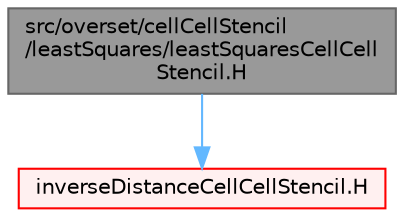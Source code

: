 digraph "src/overset/cellCellStencil/leastSquares/leastSquaresCellCellStencil.H"
{
 // LATEX_PDF_SIZE
  bgcolor="transparent";
  edge [fontname=Helvetica,fontsize=10,labelfontname=Helvetica,labelfontsize=10];
  node [fontname=Helvetica,fontsize=10,shape=box,height=0.2,width=0.4];
  Node1 [id="Node000001",label="src/overset/cellCellStencil\l/leastSquares/leastSquaresCellCell\lStencil.H",height=0.2,width=0.4,color="gray40", fillcolor="grey60", style="filled", fontcolor="black",tooltip=" "];
  Node1 -> Node2 [id="edge1_Node000001_Node000002",color="steelblue1",style="solid",tooltip=" "];
  Node2 [id="Node000002",label="inverseDistanceCellCellStencil.H",height=0.2,width=0.4,color="red", fillcolor="#FFF0F0", style="filled",URL="$inverseDistanceCellCellStencil_8H.html",tooltip=" "];
}

